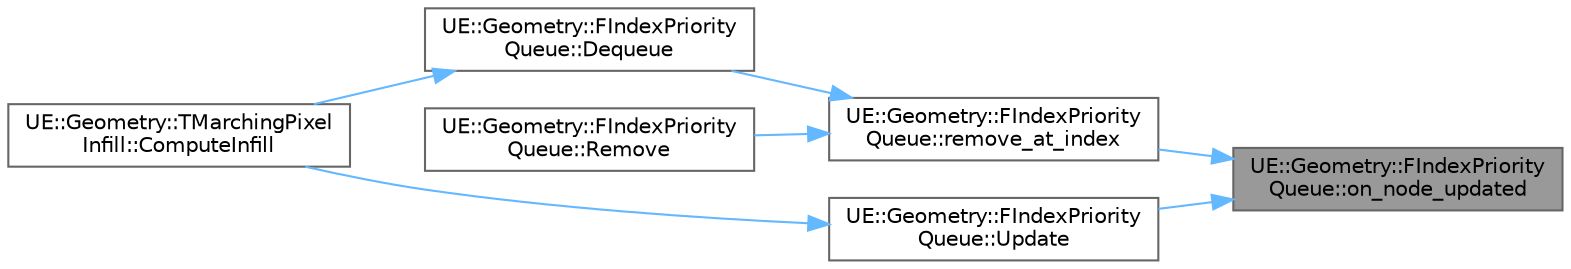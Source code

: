 digraph "UE::Geometry::FIndexPriorityQueue::on_node_updated"
{
 // INTERACTIVE_SVG=YES
 // LATEX_PDF_SIZE
  bgcolor="transparent";
  edge [fontname=Helvetica,fontsize=10,labelfontname=Helvetica,labelfontsize=10];
  node [fontname=Helvetica,fontsize=10,shape=box,height=0.2,width=0.4];
  rankdir="RL";
  Node1 [id="Node000001",label="UE::Geometry::FIndexPriority\lQueue::on_node_updated",height=0.2,width=0.4,color="gray40", fillcolor="grey60", style="filled", fontcolor="black",tooltip="call this after node is modified, to move it to correct position in queue"];
  Node1 -> Node2 [id="edge1_Node000001_Node000002",dir="back",color="steelblue1",style="solid",tooltip=" "];
  Node2 [id="Node000002",label="UE::Geometry::FIndexPriority\lQueue::remove_at_index",height=0.2,width=0.4,color="grey40", fillcolor="white", style="filled",URL="$dd/d00/classUE_1_1Geometry_1_1FIndexPriorityQueue.html#a217a4cf0d28c56d43b42bb773d539564",tooltip="remove node at index and update tree"];
  Node2 -> Node3 [id="edge2_Node000002_Node000003",dir="back",color="steelblue1",style="solid",tooltip=" "];
  Node3 [id="Node000003",label="UE::Geometry::FIndexPriority\lQueue::Dequeue",height=0.2,width=0.4,color="grey40", fillcolor="white", style="filled",URL="$dd/d00/classUE_1_1Geometry_1_1FIndexPriorityQueue.html#af2972e85d21216bf5fcddb4de04b392a",tooltip="Remove node at head of queue, update queue, and return id for that node."];
  Node3 -> Node4 [id="edge3_Node000003_Node000004",dir="back",color="steelblue1",style="solid",tooltip=" "];
  Node4 [id="Node000004",label="UE::Geometry::TMarchingPixel\lInfill::ComputeInfill",height=0.2,width=0.4,color="grey40", fillcolor="white", style="filled",URL="$d0/d71/classUE_1_1Geometry_1_1TMarchingPixelInfill.html#a824565e2f91c97a293ceb6b09f86eca2",tooltip="Fill the values of MissingPixels in Image by propagating from known values."];
  Node2 -> Node5 [id="edge4_Node000002_Node000005",dir="back",color="steelblue1",style="solid",tooltip=" "];
  Node5 [id="Node000005",label="UE::Geometry::FIndexPriority\lQueue::Remove",height=0.2,width=0.4,color="grey40", fillcolor="white", style="filled",URL="$dd/d00/classUE_1_1Geometry_1_1FIndexPriorityQueue.html#a3d5c672074a2c80a4c9cebe73c0c7a1c",tooltip="Remove node associated with given ID from queue."];
  Node1 -> Node6 [id="edge5_Node000001_Node000006",dir="back",color="steelblue1",style="solid",tooltip=" "];
  Node6 [id="Node000006",label="UE::Geometry::FIndexPriority\lQueue::Update",height=0.2,width=0.4,color="grey40", fillcolor="white", style="filled",URL="$dd/d00/classUE_1_1Geometry_1_1FIndexPriorityQueue.html#aa9d9c2e477c6df8136ce724f5eb2b1c6",tooltip="Update priority at node id, and then move it to correct position in queue."];
  Node6 -> Node4 [id="edge6_Node000006_Node000004",dir="back",color="steelblue1",style="solid",tooltip=" "];
}

